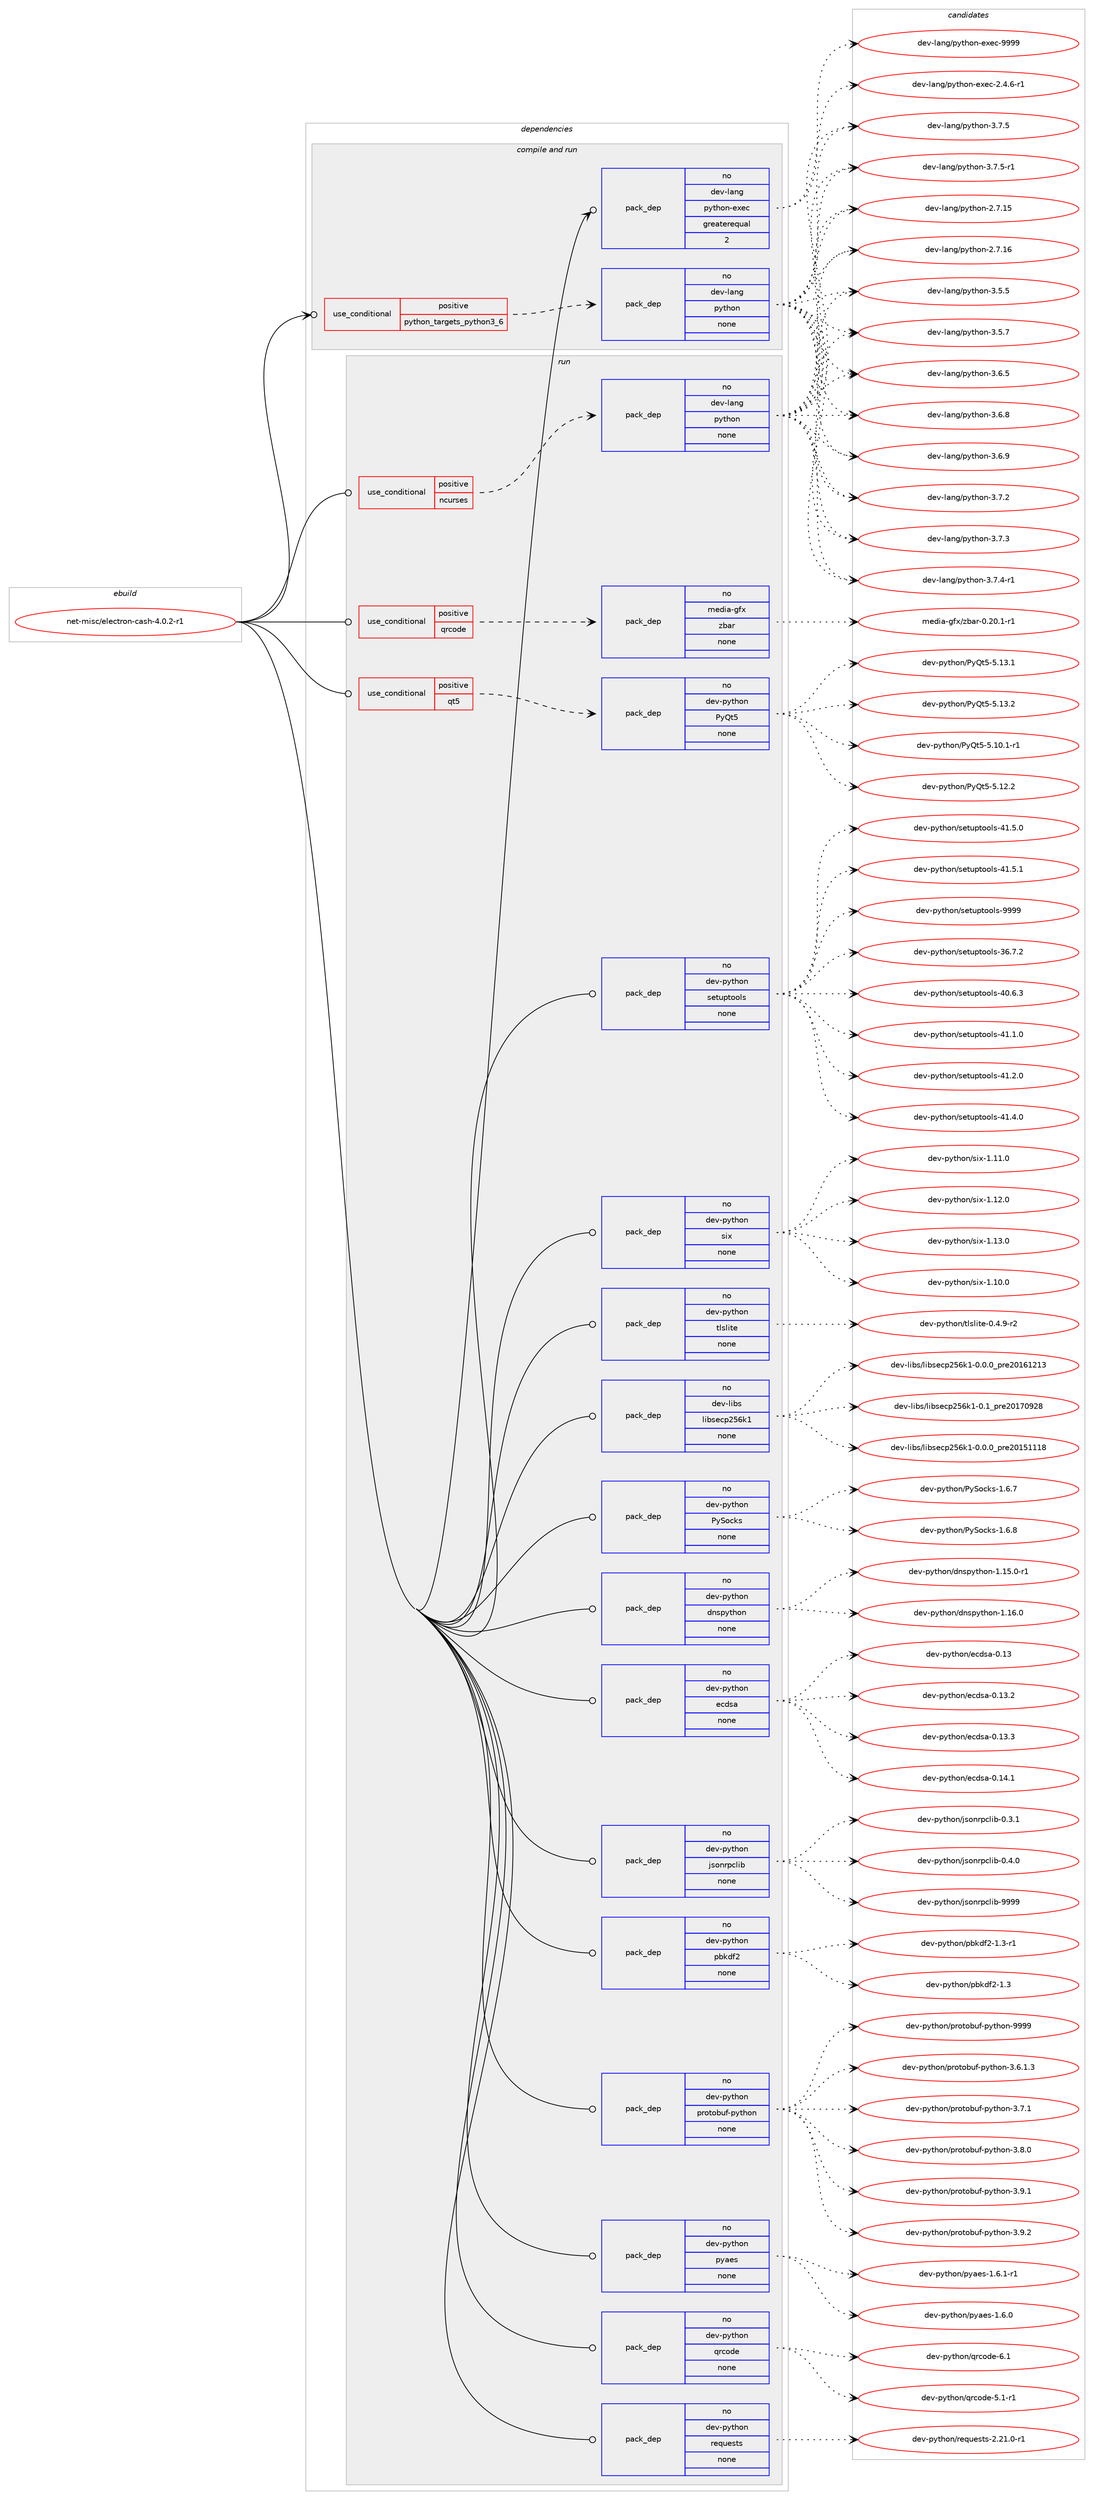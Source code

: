 digraph prolog {

# *************
# Graph options
# *************

newrank=true;
concentrate=true;
compound=true;
graph [rankdir=LR,fontname=Helvetica,fontsize=10,ranksep=1.5];#, ranksep=2.5, nodesep=0.2];
edge  [arrowhead=vee];
node  [fontname=Helvetica,fontsize=10];

# **********
# The ebuild
# **********

subgraph cluster_leftcol {
color=gray;
rank=same;
label=<<i>ebuild</i>>;
id [label="net-misc/electron-cash-4.0.2-r1", color=red, width=4, href="../net-misc/electron-cash-4.0.2-r1.svg"];
}

# ****************
# The dependencies
# ****************

subgraph cluster_midcol {
color=gray;
label=<<i>dependencies</i>>;
subgraph cluster_compile {
fillcolor="#eeeeee";
style=filled;
label=<<i>compile</i>>;
}
subgraph cluster_compileandrun {
fillcolor="#eeeeee";
style=filled;
label=<<i>compile and run</i>>;
subgraph cond203060 {
dependency832712 [label=<<TABLE BORDER="0" CELLBORDER="1" CELLSPACING="0" CELLPADDING="4"><TR><TD ROWSPAN="3" CELLPADDING="10">use_conditional</TD></TR><TR><TD>positive</TD></TR><TR><TD>python_targets_python3_6</TD></TR></TABLE>>, shape=none, color=red];
subgraph pack615045 {
dependency832713 [label=<<TABLE BORDER="0" CELLBORDER="1" CELLSPACING="0" CELLPADDING="4" WIDTH="220"><TR><TD ROWSPAN="6" CELLPADDING="30">pack_dep</TD></TR><TR><TD WIDTH="110">no</TD></TR><TR><TD>dev-lang</TD></TR><TR><TD>python</TD></TR><TR><TD>none</TD></TR><TR><TD></TD></TR></TABLE>>, shape=none, color=blue];
}
dependency832712:e -> dependency832713:w [weight=20,style="dashed",arrowhead="vee"];
}
id:e -> dependency832712:w [weight=20,style="solid",arrowhead="odotvee"];
subgraph pack615046 {
dependency832714 [label=<<TABLE BORDER="0" CELLBORDER="1" CELLSPACING="0" CELLPADDING="4" WIDTH="220"><TR><TD ROWSPAN="6" CELLPADDING="30">pack_dep</TD></TR><TR><TD WIDTH="110">no</TD></TR><TR><TD>dev-lang</TD></TR><TR><TD>python-exec</TD></TR><TR><TD>greaterequal</TD></TR><TR><TD>2</TD></TR></TABLE>>, shape=none, color=blue];
}
id:e -> dependency832714:w [weight=20,style="solid",arrowhead="odotvee"];
}
subgraph cluster_run {
fillcolor="#eeeeee";
style=filled;
label=<<i>run</i>>;
subgraph cond203061 {
dependency832715 [label=<<TABLE BORDER="0" CELLBORDER="1" CELLSPACING="0" CELLPADDING="4"><TR><TD ROWSPAN="3" CELLPADDING="10">use_conditional</TD></TR><TR><TD>positive</TD></TR><TR><TD>ncurses</TD></TR></TABLE>>, shape=none, color=red];
subgraph pack615047 {
dependency832716 [label=<<TABLE BORDER="0" CELLBORDER="1" CELLSPACING="0" CELLPADDING="4" WIDTH="220"><TR><TD ROWSPAN="6" CELLPADDING="30">pack_dep</TD></TR><TR><TD WIDTH="110">no</TD></TR><TR><TD>dev-lang</TD></TR><TR><TD>python</TD></TR><TR><TD>none</TD></TR><TR><TD></TD></TR></TABLE>>, shape=none, color=blue];
}
dependency832715:e -> dependency832716:w [weight=20,style="dashed",arrowhead="vee"];
}
id:e -> dependency832715:w [weight=20,style="solid",arrowhead="odot"];
subgraph cond203062 {
dependency832717 [label=<<TABLE BORDER="0" CELLBORDER="1" CELLSPACING="0" CELLPADDING="4"><TR><TD ROWSPAN="3" CELLPADDING="10">use_conditional</TD></TR><TR><TD>positive</TD></TR><TR><TD>qrcode</TD></TR></TABLE>>, shape=none, color=red];
subgraph pack615048 {
dependency832718 [label=<<TABLE BORDER="0" CELLBORDER="1" CELLSPACING="0" CELLPADDING="4" WIDTH="220"><TR><TD ROWSPAN="6" CELLPADDING="30">pack_dep</TD></TR><TR><TD WIDTH="110">no</TD></TR><TR><TD>media-gfx</TD></TR><TR><TD>zbar</TD></TR><TR><TD>none</TD></TR><TR><TD></TD></TR></TABLE>>, shape=none, color=blue];
}
dependency832717:e -> dependency832718:w [weight=20,style="dashed",arrowhead="vee"];
}
id:e -> dependency832717:w [weight=20,style="solid",arrowhead="odot"];
subgraph cond203063 {
dependency832719 [label=<<TABLE BORDER="0" CELLBORDER="1" CELLSPACING="0" CELLPADDING="4"><TR><TD ROWSPAN="3" CELLPADDING="10">use_conditional</TD></TR><TR><TD>positive</TD></TR><TR><TD>qt5</TD></TR></TABLE>>, shape=none, color=red];
subgraph pack615049 {
dependency832720 [label=<<TABLE BORDER="0" CELLBORDER="1" CELLSPACING="0" CELLPADDING="4" WIDTH="220"><TR><TD ROWSPAN="6" CELLPADDING="30">pack_dep</TD></TR><TR><TD WIDTH="110">no</TD></TR><TR><TD>dev-python</TD></TR><TR><TD>PyQt5</TD></TR><TR><TD>none</TD></TR><TR><TD></TD></TR></TABLE>>, shape=none, color=blue];
}
dependency832719:e -> dependency832720:w [weight=20,style="dashed",arrowhead="vee"];
}
id:e -> dependency832719:w [weight=20,style="solid",arrowhead="odot"];
subgraph pack615050 {
dependency832721 [label=<<TABLE BORDER="0" CELLBORDER="1" CELLSPACING="0" CELLPADDING="4" WIDTH="220"><TR><TD ROWSPAN="6" CELLPADDING="30">pack_dep</TD></TR><TR><TD WIDTH="110">no</TD></TR><TR><TD>dev-libs</TD></TR><TR><TD>libsecp256k1</TD></TR><TR><TD>none</TD></TR><TR><TD></TD></TR></TABLE>>, shape=none, color=blue];
}
id:e -> dependency832721:w [weight=20,style="solid",arrowhead="odot"];
subgraph pack615051 {
dependency832722 [label=<<TABLE BORDER="0" CELLBORDER="1" CELLSPACING="0" CELLPADDING="4" WIDTH="220"><TR><TD ROWSPAN="6" CELLPADDING="30">pack_dep</TD></TR><TR><TD WIDTH="110">no</TD></TR><TR><TD>dev-python</TD></TR><TR><TD>PySocks</TD></TR><TR><TD>none</TD></TR><TR><TD></TD></TR></TABLE>>, shape=none, color=blue];
}
id:e -> dependency832722:w [weight=20,style="solid",arrowhead="odot"];
subgraph pack615052 {
dependency832723 [label=<<TABLE BORDER="0" CELLBORDER="1" CELLSPACING="0" CELLPADDING="4" WIDTH="220"><TR><TD ROWSPAN="6" CELLPADDING="30">pack_dep</TD></TR><TR><TD WIDTH="110">no</TD></TR><TR><TD>dev-python</TD></TR><TR><TD>dnspython</TD></TR><TR><TD>none</TD></TR><TR><TD></TD></TR></TABLE>>, shape=none, color=blue];
}
id:e -> dependency832723:w [weight=20,style="solid",arrowhead="odot"];
subgraph pack615053 {
dependency832724 [label=<<TABLE BORDER="0" CELLBORDER="1" CELLSPACING="0" CELLPADDING="4" WIDTH="220"><TR><TD ROWSPAN="6" CELLPADDING="30">pack_dep</TD></TR><TR><TD WIDTH="110">no</TD></TR><TR><TD>dev-python</TD></TR><TR><TD>ecdsa</TD></TR><TR><TD>none</TD></TR><TR><TD></TD></TR></TABLE>>, shape=none, color=blue];
}
id:e -> dependency832724:w [weight=20,style="solid",arrowhead="odot"];
subgraph pack615054 {
dependency832725 [label=<<TABLE BORDER="0" CELLBORDER="1" CELLSPACING="0" CELLPADDING="4" WIDTH="220"><TR><TD ROWSPAN="6" CELLPADDING="30">pack_dep</TD></TR><TR><TD WIDTH="110">no</TD></TR><TR><TD>dev-python</TD></TR><TR><TD>jsonrpclib</TD></TR><TR><TD>none</TD></TR><TR><TD></TD></TR></TABLE>>, shape=none, color=blue];
}
id:e -> dependency832725:w [weight=20,style="solid",arrowhead="odot"];
subgraph pack615055 {
dependency832726 [label=<<TABLE BORDER="0" CELLBORDER="1" CELLSPACING="0" CELLPADDING="4" WIDTH="220"><TR><TD ROWSPAN="6" CELLPADDING="30">pack_dep</TD></TR><TR><TD WIDTH="110">no</TD></TR><TR><TD>dev-python</TD></TR><TR><TD>pbkdf2</TD></TR><TR><TD>none</TD></TR><TR><TD></TD></TR></TABLE>>, shape=none, color=blue];
}
id:e -> dependency832726:w [weight=20,style="solid",arrowhead="odot"];
subgraph pack615056 {
dependency832727 [label=<<TABLE BORDER="0" CELLBORDER="1" CELLSPACING="0" CELLPADDING="4" WIDTH="220"><TR><TD ROWSPAN="6" CELLPADDING="30">pack_dep</TD></TR><TR><TD WIDTH="110">no</TD></TR><TR><TD>dev-python</TD></TR><TR><TD>protobuf-python</TD></TR><TR><TD>none</TD></TR><TR><TD></TD></TR></TABLE>>, shape=none, color=blue];
}
id:e -> dependency832727:w [weight=20,style="solid",arrowhead="odot"];
subgraph pack615057 {
dependency832728 [label=<<TABLE BORDER="0" CELLBORDER="1" CELLSPACING="0" CELLPADDING="4" WIDTH="220"><TR><TD ROWSPAN="6" CELLPADDING="30">pack_dep</TD></TR><TR><TD WIDTH="110">no</TD></TR><TR><TD>dev-python</TD></TR><TR><TD>pyaes</TD></TR><TR><TD>none</TD></TR><TR><TD></TD></TR></TABLE>>, shape=none, color=blue];
}
id:e -> dependency832728:w [weight=20,style="solid",arrowhead="odot"];
subgraph pack615058 {
dependency832729 [label=<<TABLE BORDER="0" CELLBORDER="1" CELLSPACING="0" CELLPADDING="4" WIDTH="220"><TR><TD ROWSPAN="6" CELLPADDING="30">pack_dep</TD></TR><TR><TD WIDTH="110">no</TD></TR><TR><TD>dev-python</TD></TR><TR><TD>qrcode</TD></TR><TR><TD>none</TD></TR><TR><TD></TD></TR></TABLE>>, shape=none, color=blue];
}
id:e -> dependency832729:w [weight=20,style="solid",arrowhead="odot"];
subgraph pack615059 {
dependency832730 [label=<<TABLE BORDER="0" CELLBORDER="1" CELLSPACING="0" CELLPADDING="4" WIDTH="220"><TR><TD ROWSPAN="6" CELLPADDING="30">pack_dep</TD></TR><TR><TD WIDTH="110">no</TD></TR><TR><TD>dev-python</TD></TR><TR><TD>requests</TD></TR><TR><TD>none</TD></TR><TR><TD></TD></TR></TABLE>>, shape=none, color=blue];
}
id:e -> dependency832730:w [weight=20,style="solid",arrowhead="odot"];
subgraph pack615060 {
dependency832731 [label=<<TABLE BORDER="0" CELLBORDER="1" CELLSPACING="0" CELLPADDING="4" WIDTH="220"><TR><TD ROWSPAN="6" CELLPADDING="30">pack_dep</TD></TR><TR><TD WIDTH="110">no</TD></TR><TR><TD>dev-python</TD></TR><TR><TD>setuptools</TD></TR><TR><TD>none</TD></TR><TR><TD></TD></TR></TABLE>>, shape=none, color=blue];
}
id:e -> dependency832731:w [weight=20,style="solid",arrowhead="odot"];
subgraph pack615061 {
dependency832732 [label=<<TABLE BORDER="0" CELLBORDER="1" CELLSPACING="0" CELLPADDING="4" WIDTH="220"><TR><TD ROWSPAN="6" CELLPADDING="30">pack_dep</TD></TR><TR><TD WIDTH="110">no</TD></TR><TR><TD>dev-python</TD></TR><TR><TD>six</TD></TR><TR><TD>none</TD></TR><TR><TD></TD></TR></TABLE>>, shape=none, color=blue];
}
id:e -> dependency832732:w [weight=20,style="solid",arrowhead="odot"];
subgraph pack615062 {
dependency832733 [label=<<TABLE BORDER="0" CELLBORDER="1" CELLSPACING="0" CELLPADDING="4" WIDTH="220"><TR><TD ROWSPAN="6" CELLPADDING="30">pack_dep</TD></TR><TR><TD WIDTH="110">no</TD></TR><TR><TD>dev-python</TD></TR><TR><TD>tlslite</TD></TR><TR><TD>none</TD></TR><TR><TD></TD></TR></TABLE>>, shape=none, color=blue];
}
id:e -> dependency832733:w [weight=20,style="solid",arrowhead="odot"];
}
}

# **************
# The candidates
# **************

subgraph cluster_choices {
rank=same;
color=gray;
label=<<i>candidates</i>>;

subgraph choice615045 {
color=black;
nodesep=1;
choice10010111845108971101034711212111610411111045504655464953 [label="dev-lang/python-2.7.15", color=red, width=4,href="../dev-lang/python-2.7.15.svg"];
choice10010111845108971101034711212111610411111045504655464954 [label="dev-lang/python-2.7.16", color=red, width=4,href="../dev-lang/python-2.7.16.svg"];
choice100101118451089711010347112121116104111110455146534653 [label="dev-lang/python-3.5.5", color=red, width=4,href="../dev-lang/python-3.5.5.svg"];
choice100101118451089711010347112121116104111110455146534655 [label="dev-lang/python-3.5.7", color=red, width=4,href="../dev-lang/python-3.5.7.svg"];
choice100101118451089711010347112121116104111110455146544653 [label="dev-lang/python-3.6.5", color=red, width=4,href="../dev-lang/python-3.6.5.svg"];
choice100101118451089711010347112121116104111110455146544656 [label="dev-lang/python-3.6.8", color=red, width=4,href="../dev-lang/python-3.6.8.svg"];
choice100101118451089711010347112121116104111110455146544657 [label="dev-lang/python-3.6.9", color=red, width=4,href="../dev-lang/python-3.6.9.svg"];
choice100101118451089711010347112121116104111110455146554650 [label="dev-lang/python-3.7.2", color=red, width=4,href="../dev-lang/python-3.7.2.svg"];
choice100101118451089711010347112121116104111110455146554651 [label="dev-lang/python-3.7.3", color=red, width=4,href="../dev-lang/python-3.7.3.svg"];
choice1001011184510897110103471121211161041111104551465546524511449 [label="dev-lang/python-3.7.4-r1", color=red, width=4,href="../dev-lang/python-3.7.4-r1.svg"];
choice100101118451089711010347112121116104111110455146554653 [label="dev-lang/python-3.7.5", color=red, width=4,href="../dev-lang/python-3.7.5.svg"];
choice1001011184510897110103471121211161041111104551465546534511449 [label="dev-lang/python-3.7.5-r1", color=red, width=4,href="../dev-lang/python-3.7.5-r1.svg"];
dependency832713:e -> choice10010111845108971101034711212111610411111045504655464953:w [style=dotted,weight="100"];
dependency832713:e -> choice10010111845108971101034711212111610411111045504655464954:w [style=dotted,weight="100"];
dependency832713:e -> choice100101118451089711010347112121116104111110455146534653:w [style=dotted,weight="100"];
dependency832713:e -> choice100101118451089711010347112121116104111110455146534655:w [style=dotted,weight="100"];
dependency832713:e -> choice100101118451089711010347112121116104111110455146544653:w [style=dotted,weight="100"];
dependency832713:e -> choice100101118451089711010347112121116104111110455146544656:w [style=dotted,weight="100"];
dependency832713:e -> choice100101118451089711010347112121116104111110455146544657:w [style=dotted,weight="100"];
dependency832713:e -> choice100101118451089711010347112121116104111110455146554650:w [style=dotted,weight="100"];
dependency832713:e -> choice100101118451089711010347112121116104111110455146554651:w [style=dotted,weight="100"];
dependency832713:e -> choice1001011184510897110103471121211161041111104551465546524511449:w [style=dotted,weight="100"];
dependency832713:e -> choice100101118451089711010347112121116104111110455146554653:w [style=dotted,weight="100"];
dependency832713:e -> choice1001011184510897110103471121211161041111104551465546534511449:w [style=dotted,weight="100"];
}
subgraph choice615046 {
color=black;
nodesep=1;
choice10010111845108971101034711212111610411111045101120101994550465246544511449 [label="dev-lang/python-exec-2.4.6-r1", color=red, width=4,href="../dev-lang/python-exec-2.4.6-r1.svg"];
choice10010111845108971101034711212111610411111045101120101994557575757 [label="dev-lang/python-exec-9999", color=red, width=4,href="../dev-lang/python-exec-9999.svg"];
dependency832714:e -> choice10010111845108971101034711212111610411111045101120101994550465246544511449:w [style=dotted,weight="100"];
dependency832714:e -> choice10010111845108971101034711212111610411111045101120101994557575757:w [style=dotted,weight="100"];
}
subgraph choice615047 {
color=black;
nodesep=1;
choice10010111845108971101034711212111610411111045504655464953 [label="dev-lang/python-2.7.15", color=red, width=4,href="../dev-lang/python-2.7.15.svg"];
choice10010111845108971101034711212111610411111045504655464954 [label="dev-lang/python-2.7.16", color=red, width=4,href="../dev-lang/python-2.7.16.svg"];
choice100101118451089711010347112121116104111110455146534653 [label="dev-lang/python-3.5.5", color=red, width=4,href="../dev-lang/python-3.5.5.svg"];
choice100101118451089711010347112121116104111110455146534655 [label="dev-lang/python-3.5.7", color=red, width=4,href="../dev-lang/python-3.5.7.svg"];
choice100101118451089711010347112121116104111110455146544653 [label="dev-lang/python-3.6.5", color=red, width=4,href="../dev-lang/python-3.6.5.svg"];
choice100101118451089711010347112121116104111110455146544656 [label="dev-lang/python-3.6.8", color=red, width=4,href="../dev-lang/python-3.6.8.svg"];
choice100101118451089711010347112121116104111110455146544657 [label="dev-lang/python-3.6.9", color=red, width=4,href="../dev-lang/python-3.6.9.svg"];
choice100101118451089711010347112121116104111110455146554650 [label="dev-lang/python-3.7.2", color=red, width=4,href="../dev-lang/python-3.7.2.svg"];
choice100101118451089711010347112121116104111110455146554651 [label="dev-lang/python-3.7.3", color=red, width=4,href="../dev-lang/python-3.7.3.svg"];
choice1001011184510897110103471121211161041111104551465546524511449 [label="dev-lang/python-3.7.4-r1", color=red, width=4,href="../dev-lang/python-3.7.4-r1.svg"];
choice100101118451089711010347112121116104111110455146554653 [label="dev-lang/python-3.7.5", color=red, width=4,href="../dev-lang/python-3.7.5.svg"];
choice1001011184510897110103471121211161041111104551465546534511449 [label="dev-lang/python-3.7.5-r1", color=red, width=4,href="../dev-lang/python-3.7.5-r1.svg"];
dependency832716:e -> choice10010111845108971101034711212111610411111045504655464953:w [style=dotted,weight="100"];
dependency832716:e -> choice10010111845108971101034711212111610411111045504655464954:w [style=dotted,weight="100"];
dependency832716:e -> choice100101118451089711010347112121116104111110455146534653:w [style=dotted,weight="100"];
dependency832716:e -> choice100101118451089711010347112121116104111110455146534655:w [style=dotted,weight="100"];
dependency832716:e -> choice100101118451089711010347112121116104111110455146544653:w [style=dotted,weight="100"];
dependency832716:e -> choice100101118451089711010347112121116104111110455146544656:w [style=dotted,weight="100"];
dependency832716:e -> choice100101118451089711010347112121116104111110455146544657:w [style=dotted,weight="100"];
dependency832716:e -> choice100101118451089711010347112121116104111110455146554650:w [style=dotted,weight="100"];
dependency832716:e -> choice100101118451089711010347112121116104111110455146554651:w [style=dotted,weight="100"];
dependency832716:e -> choice1001011184510897110103471121211161041111104551465546524511449:w [style=dotted,weight="100"];
dependency832716:e -> choice100101118451089711010347112121116104111110455146554653:w [style=dotted,weight="100"];
dependency832716:e -> choice1001011184510897110103471121211161041111104551465546534511449:w [style=dotted,weight="100"];
}
subgraph choice615048 {
color=black;
nodesep=1;
choice1091011001059745103102120471229897114454846504846494511449 [label="media-gfx/zbar-0.20.1-r1", color=red, width=4,href="../media-gfx/zbar-0.20.1-r1.svg"];
dependency832718:e -> choice1091011001059745103102120471229897114454846504846494511449:w [style=dotted,weight="100"];
}
subgraph choice615049 {
color=black;
nodesep=1;
choice1001011184511212111610411111047801218111653455346494846494511449 [label="dev-python/PyQt5-5.10.1-r1", color=red, width=4,href="../dev-python/PyQt5-5.10.1-r1.svg"];
choice100101118451121211161041111104780121811165345534649504650 [label="dev-python/PyQt5-5.12.2", color=red, width=4,href="../dev-python/PyQt5-5.12.2.svg"];
choice100101118451121211161041111104780121811165345534649514649 [label="dev-python/PyQt5-5.13.1", color=red, width=4,href="../dev-python/PyQt5-5.13.1.svg"];
choice100101118451121211161041111104780121811165345534649514650 [label="dev-python/PyQt5-5.13.2", color=red, width=4,href="../dev-python/PyQt5-5.13.2.svg"];
dependency832720:e -> choice1001011184511212111610411111047801218111653455346494846494511449:w [style=dotted,weight="100"];
dependency832720:e -> choice100101118451121211161041111104780121811165345534649504650:w [style=dotted,weight="100"];
dependency832720:e -> choice100101118451121211161041111104780121811165345534649514649:w [style=dotted,weight="100"];
dependency832720:e -> choice100101118451121211161041111104780121811165345534649514650:w [style=dotted,weight="100"];
}
subgraph choice615050 {
color=black;
nodesep=1;
choice100101118451081059811547108105981151019911250535410749454846484648951121141015048495349494956 [label="dev-libs/libsecp256k1-0.0.0_pre20151118", color=red, width=4,href="../dev-libs/libsecp256k1-0.0.0_pre20151118.svg"];
choice100101118451081059811547108105981151019911250535410749454846484648951121141015048495449504951 [label="dev-libs/libsecp256k1-0.0.0_pre20161213", color=red, width=4,href="../dev-libs/libsecp256k1-0.0.0_pre20161213.svg"];
choice10010111845108105981154710810598115101991125053541074945484649951121141015048495548575056 [label="dev-libs/libsecp256k1-0.1_pre20170928", color=red, width=4,href="../dev-libs/libsecp256k1-0.1_pre20170928.svg"];
dependency832721:e -> choice100101118451081059811547108105981151019911250535410749454846484648951121141015048495349494956:w [style=dotted,weight="100"];
dependency832721:e -> choice100101118451081059811547108105981151019911250535410749454846484648951121141015048495449504951:w [style=dotted,weight="100"];
dependency832721:e -> choice10010111845108105981154710810598115101991125053541074945484649951121141015048495548575056:w [style=dotted,weight="100"];
}
subgraph choice615051 {
color=black;
nodesep=1;
choice1001011184511212111610411111047801218311199107115454946544655 [label="dev-python/PySocks-1.6.7", color=red, width=4,href="../dev-python/PySocks-1.6.7.svg"];
choice1001011184511212111610411111047801218311199107115454946544656 [label="dev-python/PySocks-1.6.8", color=red, width=4,href="../dev-python/PySocks-1.6.8.svg"];
dependency832722:e -> choice1001011184511212111610411111047801218311199107115454946544655:w [style=dotted,weight="100"];
dependency832722:e -> choice1001011184511212111610411111047801218311199107115454946544656:w [style=dotted,weight="100"];
}
subgraph choice615052 {
color=black;
nodesep=1;
choice1001011184511212111610411111047100110115112121116104111110454946495346484511449 [label="dev-python/dnspython-1.15.0-r1", color=red, width=4,href="../dev-python/dnspython-1.15.0-r1.svg"];
choice100101118451121211161041111104710011011511212111610411111045494649544648 [label="dev-python/dnspython-1.16.0", color=red, width=4,href="../dev-python/dnspython-1.16.0.svg"];
dependency832723:e -> choice1001011184511212111610411111047100110115112121116104111110454946495346484511449:w [style=dotted,weight="100"];
dependency832723:e -> choice100101118451121211161041111104710011011511212111610411111045494649544648:w [style=dotted,weight="100"];
}
subgraph choice615053 {
color=black;
nodesep=1;
choice100101118451121211161041111104710199100115974548464951 [label="dev-python/ecdsa-0.13", color=red, width=4,href="../dev-python/ecdsa-0.13.svg"];
choice1001011184511212111610411111047101991001159745484649514650 [label="dev-python/ecdsa-0.13.2", color=red, width=4,href="../dev-python/ecdsa-0.13.2.svg"];
choice1001011184511212111610411111047101991001159745484649514651 [label="dev-python/ecdsa-0.13.3", color=red, width=4,href="../dev-python/ecdsa-0.13.3.svg"];
choice1001011184511212111610411111047101991001159745484649524649 [label="dev-python/ecdsa-0.14.1", color=red, width=4,href="../dev-python/ecdsa-0.14.1.svg"];
dependency832724:e -> choice100101118451121211161041111104710199100115974548464951:w [style=dotted,weight="100"];
dependency832724:e -> choice1001011184511212111610411111047101991001159745484649514650:w [style=dotted,weight="100"];
dependency832724:e -> choice1001011184511212111610411111047101991001159745484649514651:w [style=dotted,weight="100"];
dependency832724:e -> choice1001011184511212111610411111047101991001159745484649524649:w [style=dotted,weight="100"];
}
subgraph choice615054 {
color=black;
nodesep=1;
choice10010111845112121116104111110471061151111101141129910810598454846514649 [label="dev-python/jsonrpclib-0.3.1", color=red, width=4,href="../dev-python/jsonrpclib-0.3.1.svg"];
choice10010111845112121116104111110471061151111101141129910810598454846524648 [label="dev-python/jsonrpclib-0.4.0", color=red, width=4,href="../dev-python/jsonrpclib-0.4.0.svg"];
choice100101118451121211161041111104710611511111011411299108105984557575757 [label="dev-python/jsonrpclib-9999", color=red, width=4,href="../dev-python/jsonrpclib-9999.svg"];
dependency832725:e -> choice10010111845112121116104111110471061151111101141129910810598454846514649:w [style=dotted,weight="100"];
dependency832725:e -> choice10010111845112121116104111110471061151111101141129910810598454846524648:w [style=dotted,weight="100"];
dependency832725:e -> choice100101118451121211161041111104710611511111011411299108105984557575757:w [style=dotted,weight="100"];
}
subgraph choice615055 {
color=black;
nodesep=1;
choice1001011184511212111610411111047112981071001025045494651 [label="dev-python/pbkdf2-1.3", color=red, width=4,href="../dev-python/pbkdf2-1.3.svg"];
choice10010111845112121116104111110471129810710010250454946514511449 [label="dev-python/pbkdf2-1.3-r1", color=red, width=4,href="../dev-python/pbkdf2-1.3-r1.svg"];
dependency832726:e -> choice1001011184511212111610411111047112981071001025045494651:w [style=dotted,weight="100"];
dependency832726:e -> choice10010111845112121116104111110471129810710010250454946514511449:w [style=dotted,weight="100"];
}
subgraph choice615056 {
color=black;
nodesep=1;
choice100101118451121211161041111104711211411111611198117102451121211161041111104551465446494651 [label="dev-python/protobuf-python-3.6.1.3", color=red, width=4,href="../dev-python/protobuf-python-3.6.1.3.svg"];
choice10010111845112121116104111110471121141111161119811710245112121116104111110455146554649 [label="dev-python/protobuf-python-3.7.1", color=red, width=4,href="../dev-python/protobuf-python-3.7.1.svg"];
choice10010111845112121116104111110471121141111161119811710245112121116104111110455146564648 [label="dev-python/protobuf-python-3.8.0", color=red, width=4,href="../dev-python/protobuf-python-3.8.0.svg"];
choice10010111845112121116104111110471121141111161119811710245112121116104111110455146574649 [label="dev-python/protobuf-python-3.9.1", color=red, width=4,href="../dev-python/protobuf-python-3.9.1.svg"];
choice10010111845112121116104111110471121141111161119811710245112121116104111110455146574650 [label="dev-python/protobuf-python-3.9.2", color=red, width=4,href="../dev-python/protobuf-python-3.9.2.svg"];
choice100101118451121211161041111104711211411111611198117102451121211161041111104557575757 [label="dev-python/protobuf-python-9999", color=red, width=4,href="../dev-python/protobuf-python-9999.svg"];
dependency832727:e -> choice100101118451121211161041111104711211411111611198117102451121211161041111104551465446494651:w [style=dotted,weight="100"];
dependency832727:e -> choice10010111845112121116104111110471121141111161119811710245112121116104111110455146554649:w [style=dotted,weight="100"];
dependency832727:e -> choice10010111845112121116104111110471121141111161119811710245112121116104111110455146564648:w [style=dotted,weight="100"];
dependency832727:e -> choice10010111845112121116104111110471121141111161119811710245112121116104111110455146574649:w [style=dotted,weight="100"];
dependency832727:e -> choice10010111845112121116104111110471121141111161119811710245112121116104111110455146574650:w [style=dotted,weight="100"];
dependency832727:e -> choice100101118451121211161041111104711211411111611198117102451121211161041111104557575757:w [style=dotted,weight="100"];
}
subgraph choice615057 {
color=black;
nodesep=1;
choice100101118451121211161041111104711212197101115454946544648 [label="dev-python/pyaes-1.6.0", color=red, width=4,href="../dev-python/pyaes-1.6.0.svg"];
choice1001011184511212111610411111047112121971011154549465446494511449 [label="dev-python/pyaes-1.6.1-r1", color=red, width=4,href="../dev-python/pyaes-1.6.1-r1.svg"];
dependency832728:e -> choice100101118451121211161041111104711212197101115454946544648:w [style=dotted,weight="100"];
dependency832728:e -> choice1001011184511212111610411111047112121971011154549465446494511449:w [style=dotted,weight="100"];
}
subgraph choice615058 {
color=black;
nodesep=1;
choice100101118451121211161041111104711311499111100101455346494511449 [label="dev-python/qrcode-5.1-r1", color=red, width=4,href="../dev-python/qrcode-5.1-r1.svg"];
choice10010111845112121116104111110471131149911110010145544649 [label="dev-python/qrcode-6.1", color=red, width=4,href="../dev-python/qrcode-6.1.svg"];
dependency832729:e -> choice100101118451121211161041111104711311499111100101455346494511449:w [style=dotted,weight="100"];
dependency832729:e -> choice10010111845112121116104111110471131149911110010145544649:w [style=dotted,weight="100"];
}
subgraph choice615059 {
color=black;
nodesep=1;
choice1001011184511212111610411111047114101113117101115116115455046504946484511449 [label="dev-python/requests-2.21.0-r1", color=red, width=4,href="../dev-python/requests-2.21.0-r1.svg"];
dependency832730:e -> choice1001011184511212111610411111047114101113117101115116115455046504946484511449:w [style=dotted,weight="100"];
}
subgraph choice615060 {
color=black;
nodesep=1;
choice100101118451121211161041111104711510111611711211611111110811545515446554650 [label="dev-python/setuptools-36.7.2", color=red, width=4,href="../dev-python/setuptools-36.7.2.svg"];
choice100101118451121211161041111104711510111611711211611111110811545524846544651 [label="dev-python/setuptools-40.6.3", color=red, width=4,href="../dev-python/setuptools-40.6.3.svg"];
choice100101118451121211161041111104711510111611711211611111110811545524946494648 [label="dev-python/setuptools-41.1.0", color=red, width=4,href="../dev-python/setuptools-41.1.0.svg"];
choice100101118451121211161041111104711510111611711211611111110811545524946504648 [label="dev-python/setuptools-41.2.0", color=red, width=4,href="../dev-python/setuptools-41.2.0.svg"];
choice100101118451121211161041111104711510111611711211611111110811545524946524648 [label="dev-python/setuptools-41.4.0", color=red, width=4,href="../dev-python/setuptools-41.4.0.svg"];
choice100101118451121211161041111104711510111611711211611111110811545524946534648 [label="dev-python/setuptools-41.5.0", color=red, width=4,href="../dev-python/setuptools-41.5.0.svg"];
choice100101118451121211161041111104711510111611711211611111110811545524946534649 [label="dev-python/setuptools-41.5.1", color=red, width=4,href="../dev-python/setuptools-41.5.1.svg"];
choice10010111845112121116104111110471151011161171121161111111081154557575757 [label="dev-python/setuptools-9999", color=red, width=4,href="../dev-python/setuptools-9999.svg"];
dependency832731:e -> choice100101118451121211161041111104711510111611711211611111110811545515446554650:w [style=dotted,weight="100"];
dependency832731:e -> choice100101118451121211161041111104711510111611711211611111110811545524846544651:w [style=dotted,weight="100"];
dependency832731:e -> choice100101118451121211161041111104711510111611711211611111110811545524946494648:w [style=dotted,weight="100"];
dependency832731:e -> choice100101118451121211161041111104711510111611711211611111110811545524946504648:w [style=dotted,weight="100"];
dependency832731:e -> choice100101118451121211161041111104711510111611711211611111110811545524946524648:w [style=dotted,weight="100"];
dependency832731:e -> choice100101118451121211161041111104711510111611711211611111110811545524946534648:w [style=dotted,weight="100"];
dependency832731:e -> choice100101118451121211161041111104711510111611711211611111110811545524946534649:w [style=dotted,weight="100"];
dependency832731:e -> choice10010111845112121116104111110471151011161171121161111111081154557575757:w [style=dotted,weight="100"];
}
subgraph choice615061 {
color=black;
nodesep=1;
choice100101118451121211161041111104711510512045494649484648 [label="dev-python/six-1.10.0", color=red, width=4,href="../dev-python/six-1.10.0.svg"];
choice100101118451121211161041111104711510512045494649494648 [label="dev-python/six-1.11.0", color=red, width=4,href="../dev-python/six-1.11.0.svg"];
choice100101118451121211161041111104711510512045494649504648 [label="dev-python/six-1.12.0", color=red, width=4,href="../dev-python/six-1.12.0.svg"];
choice100101118451121211161041111104711510512045494649514648 [label="dev-python/six-1.13.0", color=red, width=4,href="../dev-python/six-1.13.0.svg"];
dependency832732:e -> choice100101118451121211161041111104711510512045494649484648:w [style=dotted,weight="100"];
dependency832732:e -> choice100101118451121211161041111104711510512045494649494648:w [style=dotted,weight="100"];
dependency832732:e -> choice100101118451121211161041111104711510512045494649504648:w [style=dotted,weight="100"];
dependency832732:e -> choice100101118451121211161041111104711510512045494649514648:w [style=dotted,weight="100"];
}
subgraph choice615062 {
color=black;
nodesep=1;
choice10010111845112121116104111110471161081151081051161014548465246574511450 [label="dev-python/tlslite-0.4.9-r2", color=red, width=4,href="../dev-python/tlslite-0.4.9-r2.svg"];
dependency832733:e -> choice10010111845112121116104111110471161081151081051161014548465246574511450:w [style=dotted,weight="100"];
}
}

}
